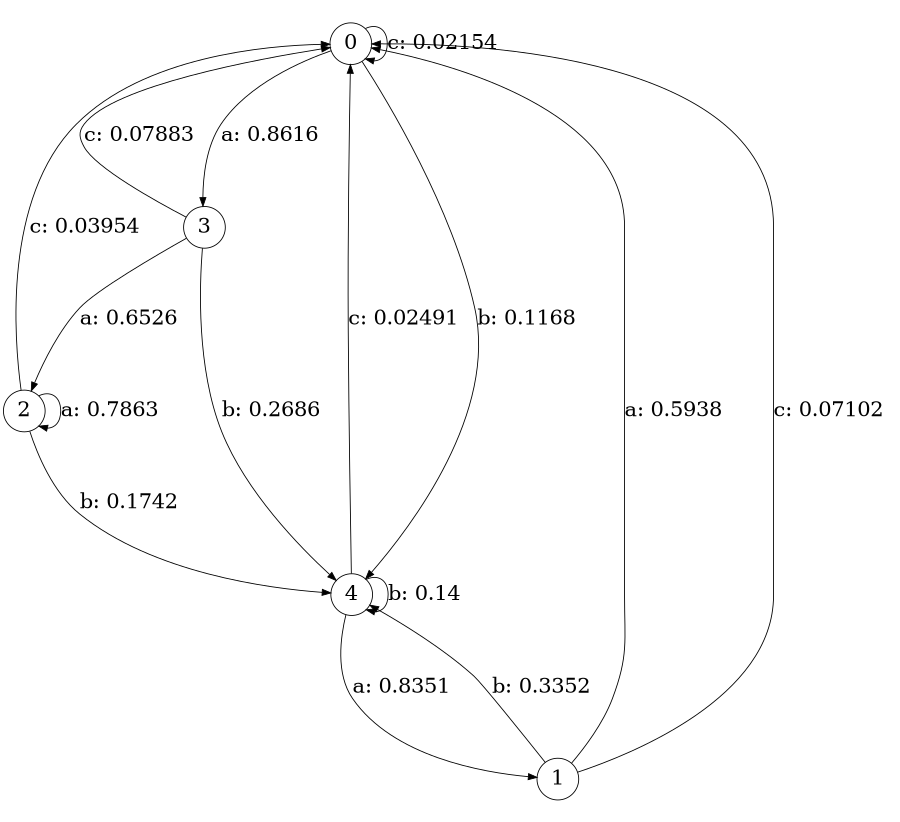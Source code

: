 digraph "d6-500nw-t0-cen-SML" {
size = "6,8.5";
ratio = "fill";
node [shape = circle];
node [fontsize = 24];
edge [fontsize = 24];
0 -> 3 [label = "a: 0.8616   "];
0 -> 4 [label = "b: 0.1168   "];
0 -> 0 [label = "c: 0.02154  "];
1 -> 0 [label = "a: 0.5938   "];
1 -> 4 [label = "b: 0.3352   "];
1 -> 0 [label = "c: 0.07102  "];
2 -> 2 [label = "a: 0.7863   "];
2 -> 4 [label = "b: 0.1742   "];
2 -> 0 [label = "c: 0.03954  "];
3 -> 2 [label = "a: 0.6526   "];
3 -> 4 [label = "b: 0.2686   "];
3 -> 0 [label = "c: 0.07883  "];
4 -> 1 [label = "a: 0.8351   "];
4 -> 4 [label = "b: 0.14     "];
4 -> 0 [label = "c: 0.02491  "];
}